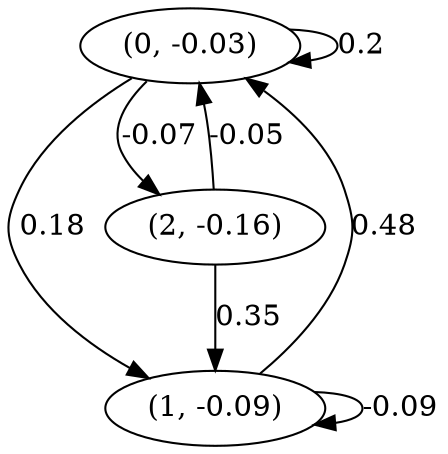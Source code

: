 digraph {
    0 [ label = "(0, -0.03)" ]
    1 [ label = "(1, -0.09)" ]
    2 [ label = "(2, -0.16)" ]
    0 -> 0 [ label = "0.2" ]
    1 -> 1 [ label = "-0.09" ]
    1 -> 0 [ label = "0.48" ]
    2 -> 0 [ label = "-0.05" ]
    0 -> 1 [ label = "0.18" ]
    2 -> 1 [ label = "0.35" ]
    0 -> 2 [ label = "-0.07" ]
}

